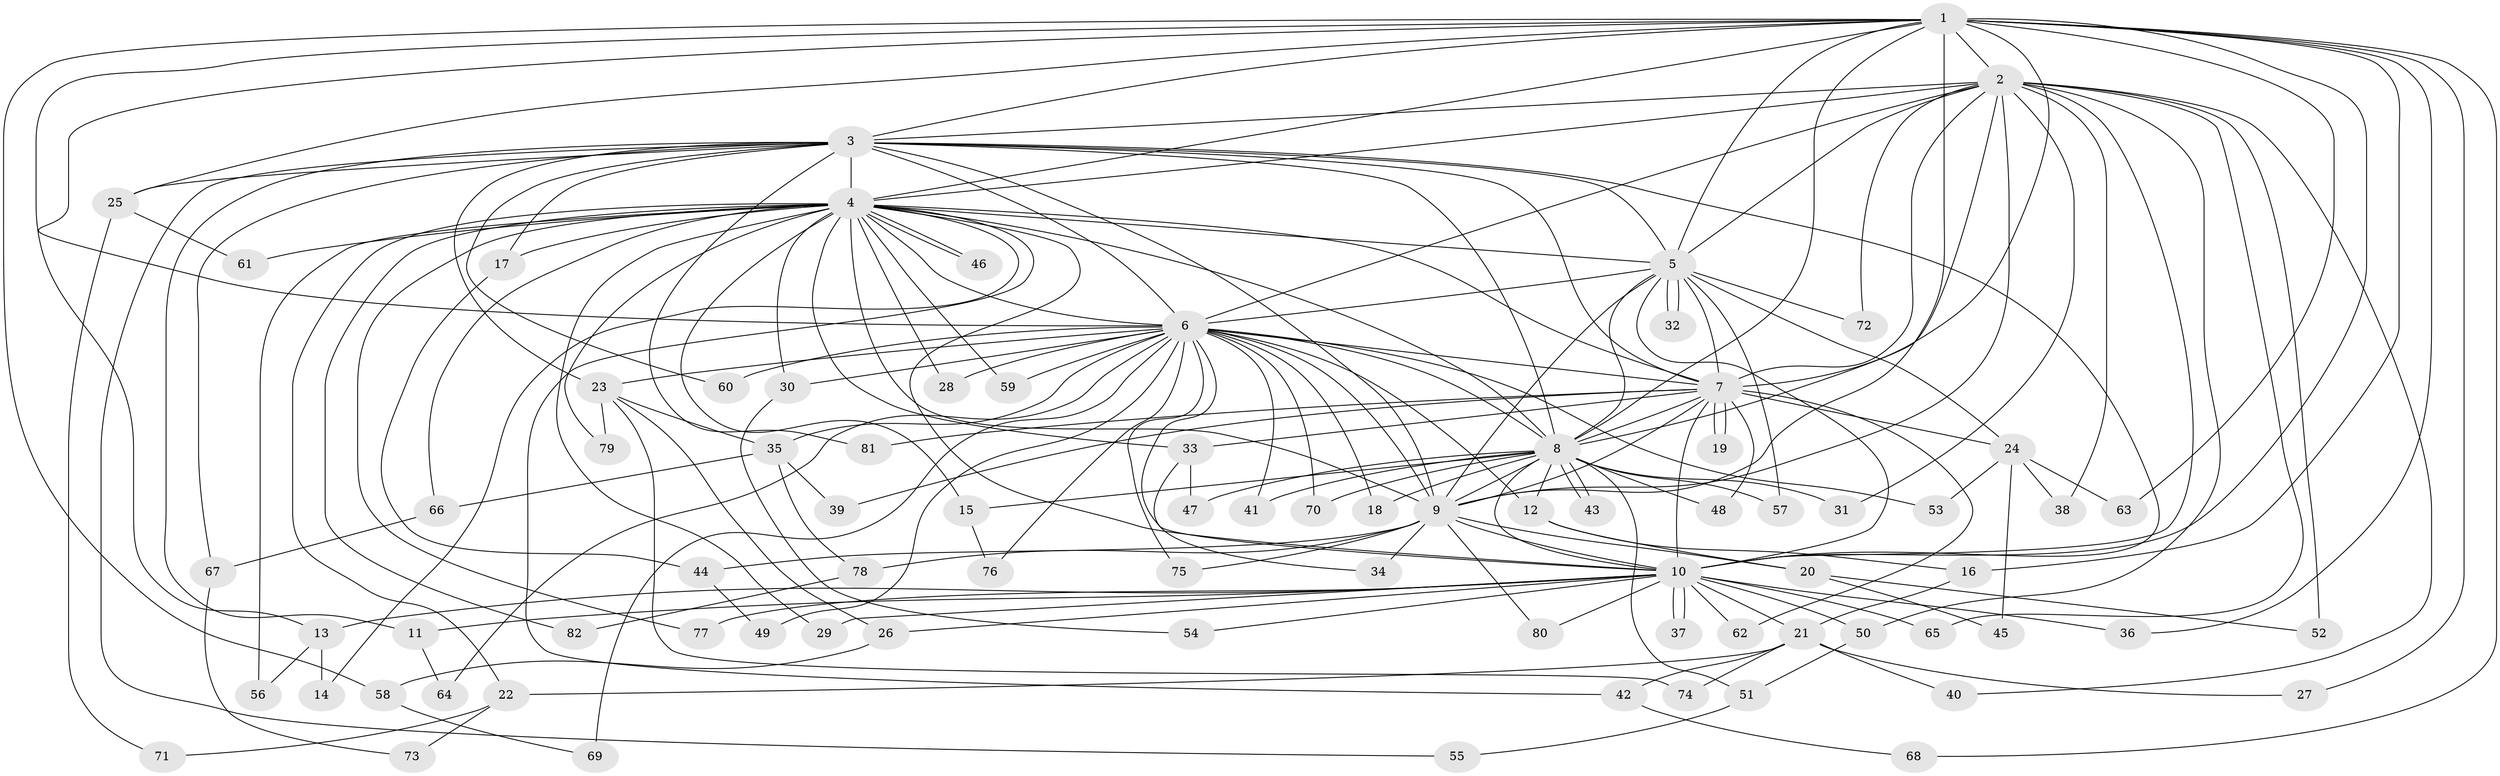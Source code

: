 // coarse degree distribution, {16: 0.016666666666666666, 15: 0.03333333333333333, 18: 0.016666666666666666, 24: 0.016666666666666666, 19: 0.03333333333333333, 21: 0.016666666666666666, 20: 0.016666666666666666, 3: 0.16666666666666666, 4: 0.1, 2: 0.5333333333333333, 7: 0.016666666666666666, 6: 0.03333333333333333}
// Generated by graph-tools (version 1.1) at 2025/23/03/03/25 07:23:42]
// undirected, 82 vertices, 189 edges
graph export_dot {
graph [start="1"]
  node [color=gray90,style=filled];
  1;
  2;
  3;
  4;
  5;
  6;
  7;
  8;
  9;
  10;
  11;
  12;
  13;
  14;
  15;
  16;
  17;
  18;
  19;
  20;
  21;
  22;
  23;
  24;
  25;
  26;
  27;
  28;
  29;
  30;
  31;
  32;
  33;
  34;
  35;
  36;
  37;
  38;
  39;
  40;
  41;
  42;
  43;
  44;
  45;
  46;
  47;
  48;
  49;
  50;
  51;
  52;
  53;
  54;
  55;
  56;
  57;
  58;
  59;
  60;
  61;
  62;
  63;
  64;
  65;
  66;
  67;
  68;
  69;
  70;
  71;
  72;
  73;
  74;
  75;
  76;
  77;
  78;
  79;
  80;
  81;
  82;
  1 -- 2;
  1 -- 3;
  1 -- 4;
  1 -- 5;
  1 -- 6;
  1 -- 7;
  1 -- 8;
  1 -- 9;
  1 -- 10;
  1 -- 13;
  1 -- 16;
  1 -- 25;
  1 -- 27;
  1 -- 36;
  1 -- 58;
  1 -- 63;
  1 -- 68;
  2 -- 3;
  2 -- 4;
  2 -- 5;
  2 -- 6;
  2 -- 7;
  2 -- 8;
  2 -- 9;
  2 -- 10;
  2 -- 31;
  2 -- 38;
  2 -- 40;
  2 -- 50;
  2 -- 52;
  2 -- 65;
  2 -- 72;
  3 -- 4;
  3 -- 5;
  3 -- 6;
  3 -- 7;
  3 -- 8;
  3 -- 9;
  3 -- 10;
  3 -- 11;
  3 -- 17;
  3 -- 23;
  3 -- 25;
  3 -- 55;
  3 -- 60;
  3 -- 67;
  3 -- 81;
  4 -- 5;
  4 -- 6;
  4 -- 7;
  4 -- 8;
  4 -- 9;
  4 -- 10;
  4 -- 14;
  4 -- 15;
  4 -- 17;
  4 -- 22;
  4 -- 28;
  4 -- 29;
  4 -- 30;
  4 -- 33;
  4 -- 42;
  4 -- 46;
  4 -- 46;
  4 -- 56;
  4 -- 59;
  4 -- 61;
  4 -- 66;
  4 -- 77;
  4 -- 79;
  4 -- 82;
  5 -- 6;
  5 -- 7;
  5 -- 8;
  5 -- 9;
  5 -- 10;
  5 -- 24;
  5 -- 32;
  5 -- 32;
  5 -- 57;
  5 -- 72;
  6 -- 7;
  6 -- 8;
  6 -- 9;
  6 -- 10;
  6 -- 12;
  6 -- 18;
  6 -- 23;
  6 -- 28;
  6 -- 30;
  6 -- 35;
  6 -- 41;
  6 -- 49;
  6 -- 53;
  6 -- 59;
  6 -- 60;
  6 -- 64;
  6 -- 69;
  6 -- 70;
  6 -- 75;
  6 -- 76;
  7 -- 8;
  7 -- 9;
  7 -- 10;
  7 -- 19;
  7 -- 19;
  7 -- 24;
  7 -- 33;
  7 -- 39;
  7 -- 48;
  7 -- 62;
  7 -- 81;
  8 -- 9;
  8 -- 10;
  8 -- 12;
  8 -- 15;
  8 -- 18;
  8 -- 31;
  8 -- 41;
  8 -- 43;
  8 -- 43;
  8 -- 47;
  8 -- 48;
  8 -- 51;
  8 -- 57;
  8 -- 70;
  9 -- 10;
  9 -- 20;
  9 -- 34;
  9 -- 44;
  9 -- 75;
  9 -- 78;
  9 -- 80;
  10 -- 11;
  10 -- 13;
  10 -- 21;
  10 -- 26;
  10 -- 29;
  10 -- 36;
  10 -- 37;
  10 -- 37;
  10 -- 50;
  10 -- 54;
  10 -- 62;
  10 -- 65;
  10 -- 77;
  10 -- 80;
  11 -- 64;
  12 -- 16;
  12 -- 20;
  13 -- 14;
  13 -- 56;
  15 -- 76;
  16 -- 21;
  17 -- 44;
  20 -- 45;
  20 -- 52;
  21 -- 22;
  21 -- 27;
  21 -- 40;
  21 -- 42;
  21 -- 74;
  22 -- 71;
  22 -- 73;
  23 -- 26;
  23 -- 35;
  23 -- 74;
  23 -- 79;
  24 -- 38;
  24 -- 45;
  24 -- 53;
  24 -- 63;
  25 -- 61;
  25 -- 71;
  26 -- 58;
  30 -- 54;
  33 -- 34;
  33 -- 47;
  35 -- 39;
  35 -- 66;
  35 -- 78;
  42 -- 68;
  44 -- 49;
  50 -- 51;
  51 -- 55;
  58 -- 69;
  66 -- 67;
  67 -- 73;
  78 -- 82;
}
